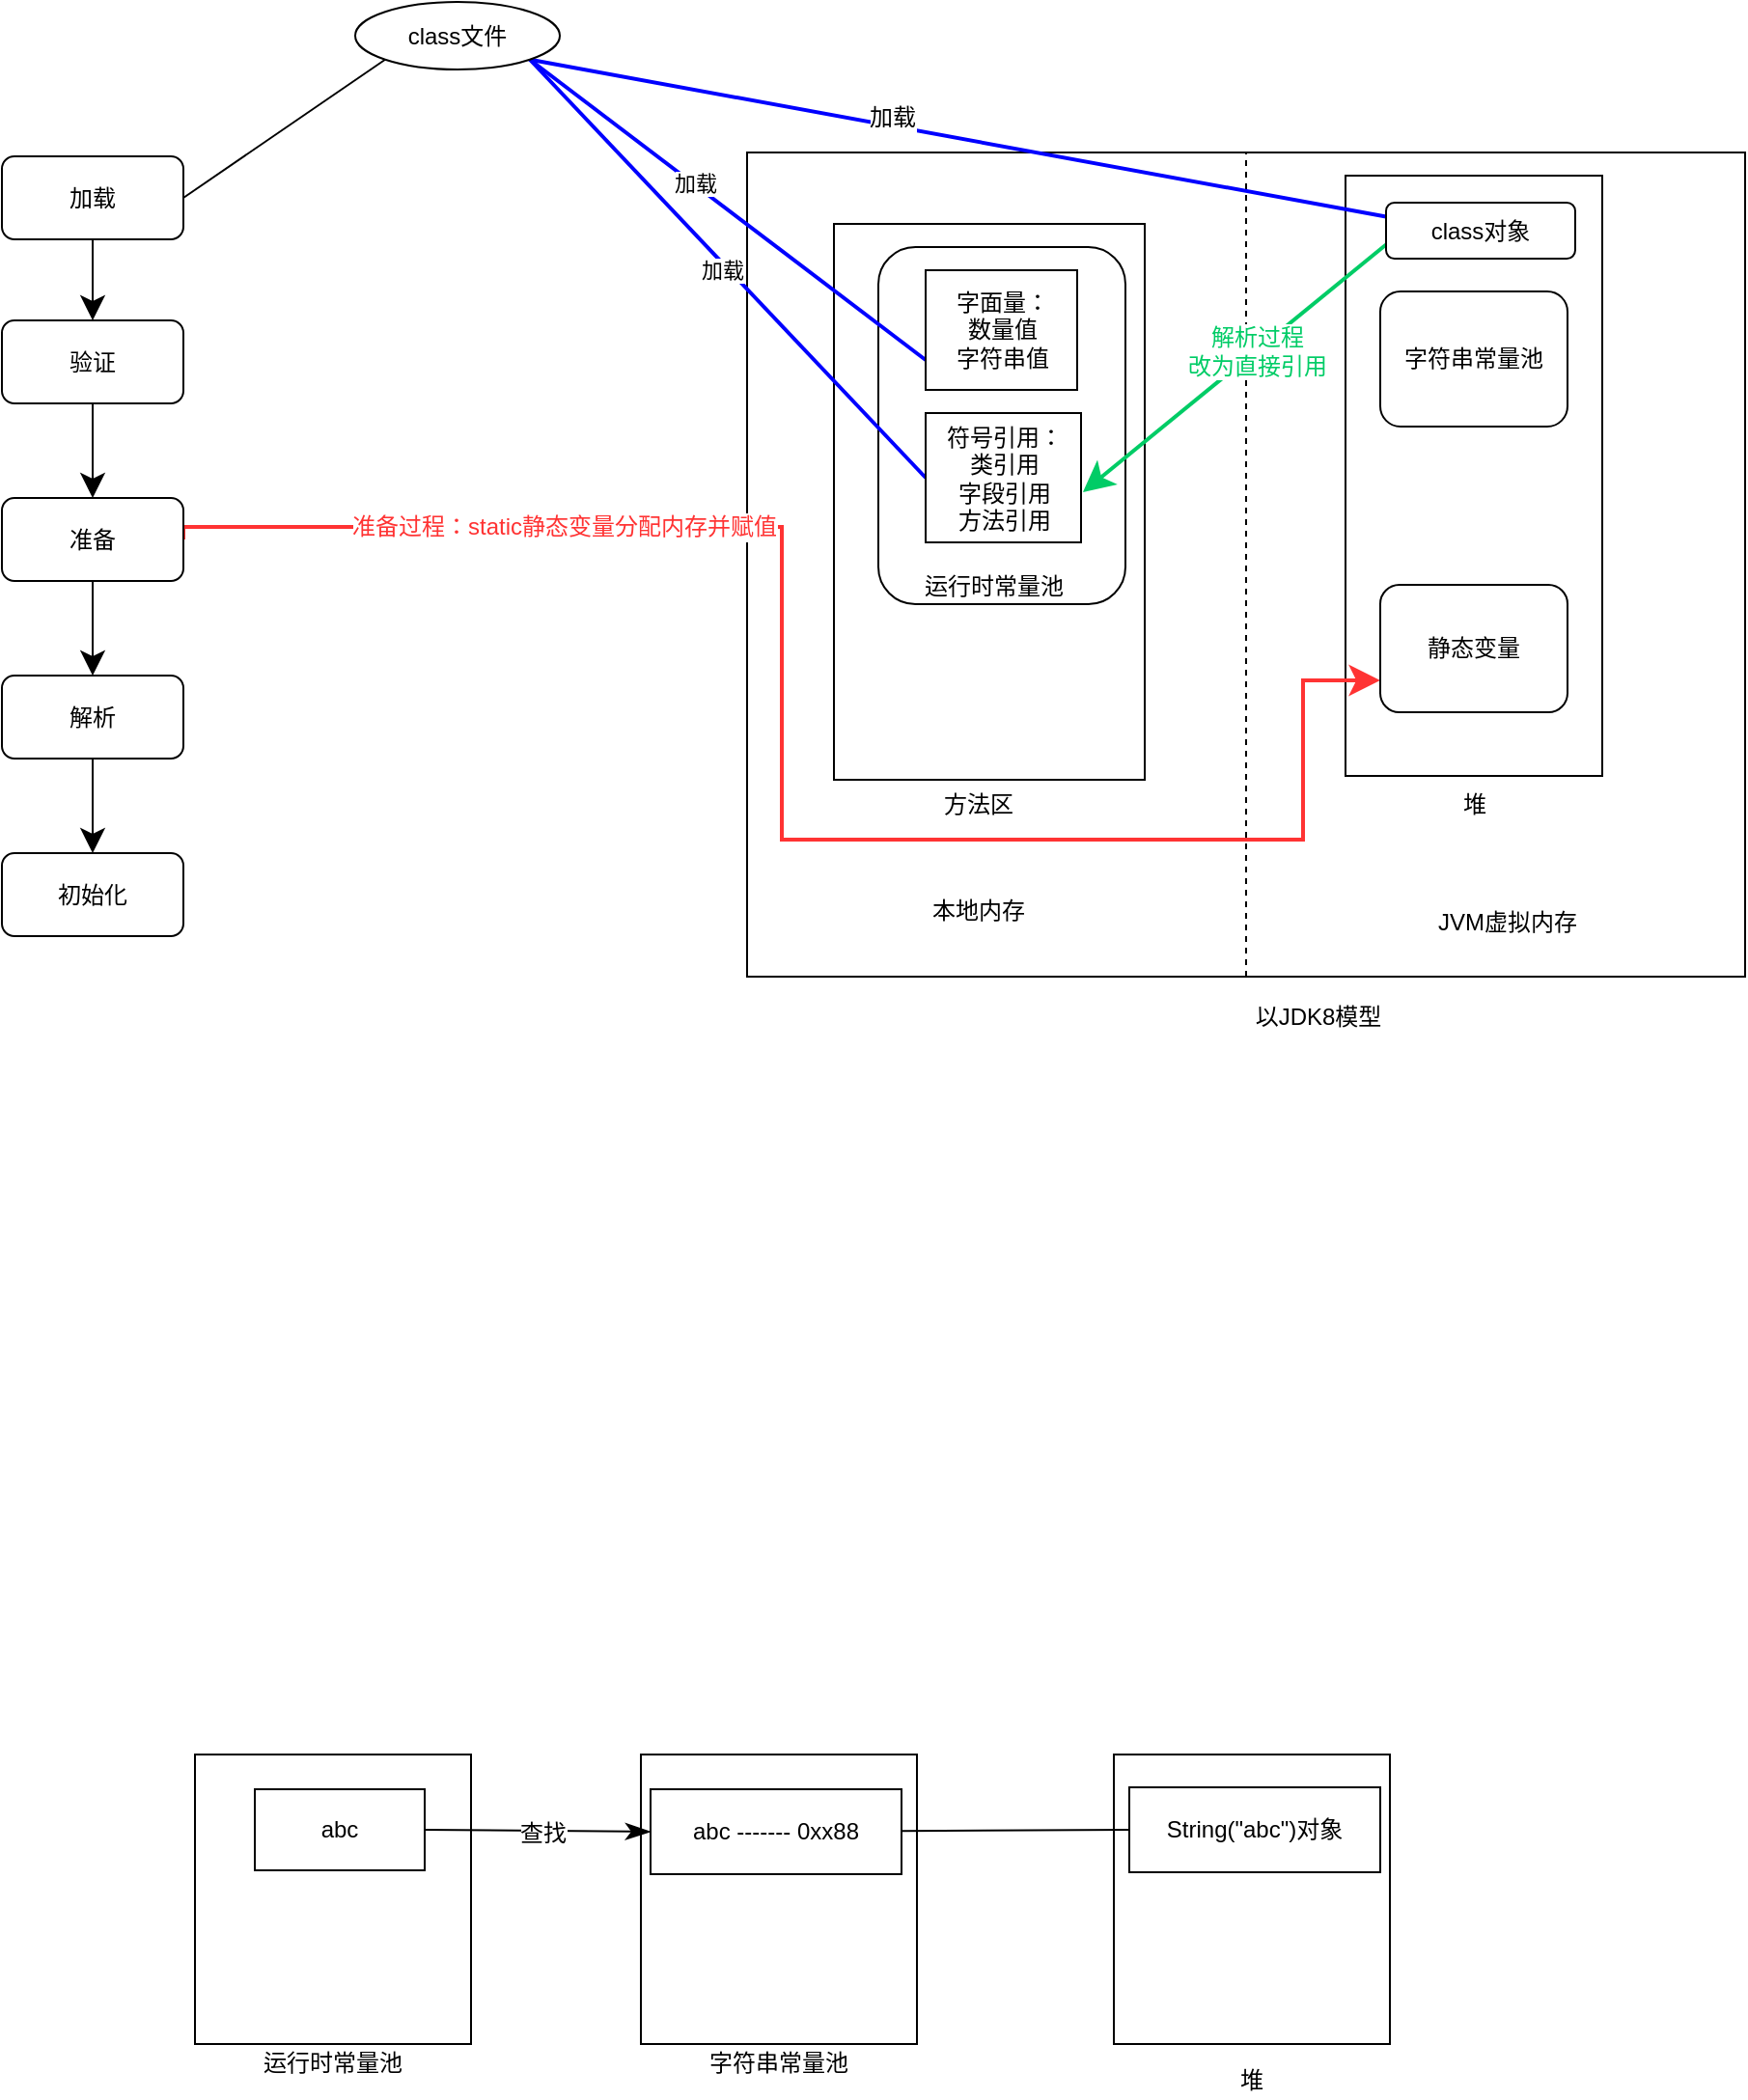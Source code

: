 <mxfile version="13.0.3" type="device"><diagram id="wopsWqUk4qdLGh1Xnm_r" name="Page-1"><mxGraphModel dx="1096" dy="860" grid="0" gridSize="10" guides="1" tooltips="1" connect="1" arrows="1" fold="1" page="1" pageScale="1" pageWidth="3300" pageHeight="4681" math="0" shadow="0"><root><mxCell id="0"/><mxCell id="1" parent="0"/><mxCell id="kdnvCbM5rP-LO6eIkd29-44" value="" style="rounded=0;whiteSpace=wrap;html=1;fontSize=12;fontColor=#FF3333;" vertex="1" parent="1"><mxGeometry x="361" y="989" width="143" height="150" as="geometry"/></mxCell><mxCell id="kdnvCbM5rP-LO6eIkd29-6" value="" style="rounded=0;whiteSpace=wrap;html=1;" vertex="1" parent="1"><mxGeometry x="416" y="159" width="517" height="427" as="geometry"/></mxCell><mxCell id="kdnvCbM5rP-LO6eIkd29-7" value="" style="rounded=0;whiteSpace=wrap;html=1;" vertex="1" parent="1"><mxGeometry x="726" y="171" width="133" height="311" as="geometry"/></mxCell><mxCell id="kdnvCbM5rP-LO6eIkd29-20" style="rounded=0;orthogonalLoop=1;jettySize=auto;html=1;exitX=1;exitY=0.5;exitDx=0;exitDy=0;entryX=0;entryY=1;entryDx=0;entryDy=0;endArrow=none;endFill=0;" edge="1" parent="1" source="kdnvCbM5rP-LO6eIkd29-1" target="kdnvCbM5rP-LO6eIkd29-19"><mxGeometry relative="1" as="geometry"/></mxCell><mxCell id="kdnvCbM5rP-LO6eIkd29-36" style="edgeStyle=none;rounded=0;jumpSize=12;orthogonalLoop=1;jettySize=auto;html=1;exitX=0.5;exitY=1;exitDx=0;exitDy=0;entryX=0.5;entryY=0;entryDx=0;entryDy=0;startSize=9;endArrow=classic;endFill=1;endSize=10;strokeColor=#000000;strokeWidth=1;fontSize=12;" edge="1" parent="1" source="kdnvCbM5rP-LO6eIkd29-1" target="kdnvCbM5rP-LO6eIkd29-2"><mxGeometry relative="1" as="geometry"/></mxCell><mxCell id="kdnvCbM5rP-LO6eIkd29-1" value="加载" style="rounded=1;whiteSpace=wrap;html=1;" vertex="1" parent="1"><mxGeometry x="30" y="161" width="94" height="43" as="geometry"/></mxCell><mxCell id="kdnvCbM5rP-LO6eIkd29-30" style="edgeStyle=orthogonalEdgeStyle;rounded=0;orthogonalLoop=1;jettySize=auto;html=1;exitX=1;exitY=0.5;exitDx=0;exitDy=0;entryX=0;entryY=0.75;entryDx=0;entryDy=0;endArrow=classic;endFill=1;strokeColor=#FF3333;endSize=10;startSize=9;jumpSize=12;strokeWidth=2;" edge="1" parent="1" source="kdnvCbM5rP-LO6eIkd29-3" target="kdnvCbM5rP-LO6eIkd29-10"><mxGeometry relative="1" as="geometry"><Array as="points"><mxPoint x="124" y="353"/><mxPoint x="434" y="353"/><mxPoint x="434" y="515"/><mxPoint x="704" y="515"/><mxPoint x="704" y="433"/></Array></mxGeometry></mxCell><mxCell id="kdnvCbM5rP-LO6eIkd29-31" value="准备过程：static静态变量分配内存并赋值" style="edgeLabel;html=1;align=center;verticalAlign=middle;resizable=0;points=[];fontSize=12;fontColor=#FF3333;" vertex="1" connectable="0" parent="kdnvCbM5rP-LO6eIkd29-30"><mxGeometry x="-0.533" relative="1" as="geometry"><mxPoint as="offset"/></mxGeometry></mxCell><mxCell id="kdnvCbM5rP-LO6eIkd29-37" style="edgeStyle=none;rounded=0;jumpSize=12;orthogonalLoop=1;jettySize=auto;html=1;exitX=0.5;exitY=1;exitDx=0;exitDy=0;startSize=9;endArrow=classic;endFill=1;endSize=10;strokeColor=#000000;strokeWidth=1;fontSize=12;" edge="1" parent="1" source="kdnvCbM5rP-LO6eIkd29-2" target="kdnvCbM5rP-LO6eIkd29-3"><mxGeometry relative="1" as="geometry"/></mxCell><mxCell id="kdnvCbM5rP-LO6eIkd29-2" value="验证" style="rounded=1;whiteSpace=wrap;html=1;" vertex="1" parent="1"><mxGeometry x="30" y="246" width="94" height="43" as="geometry"/></mxCell><mxCell id="kdnvCbM5rP-LO6eIkd29-38" style="edgeStyle=none;rounded=0;jumpSize=12;orthogonalLoop=1;jettySize=auto;html=1;exitX=0.5;exitY=1;exitDx=0;exitDy=0;startSize=9;endArrow=classic;endFill=1;endSize=10;strokeColor=#000000;strokeWidth=1;fontSize=12;" edge="1" parent="1" source="kdnvCbM5rP-LO6eIkd29-3" target="kdnvCbM5rP-LO6eIkd29-4"><mxGeometry relative="1" as="geometry"/></mxCell><mxCell id="kdnvCbM5rP-LO6eIkd29-3" value="准备" style="rounded=1;whiteSpace=wrap;html=1;" vertex="1" parent="1"><mxGeometry x="30" y="338" width="94" height="43" as="geometry"/></mxCell><mxCell id="kdnvCbM5rP-LO6eIkd29-39" style="edgeStyle=none;rounded=0;jumpSize=12;orthogonalLoop=1;jettySize=auto;html=1;exitX=0.5;exitY=1;exitDx=0;exitDy=0;startSize=9;endArrow=classic;endFill=1;endSize=10;strokeColor=#000000;strokeWidth=1;fontSize=12;" edge="1" parent="1" source="kdnvCbM5rP-LO6eIkd29-4" target="kdnvCbM5rP-LO6eIkd29-5"><mxGeometry relative="1" as="geometry"/></mxCell><mxCell id="kdnvCbM5rP-LO6eIkd29-4" value="解析" style="rounded=1;whiteSpace=wrap;html=1;" vertex="1" parent="1"><mxGeometry x="30" y="430" width="94" height="43" as="geometry"/></mxCell><mxCell id="kdnvCbM5rP-LO6eIkd29-5" value="初始化" style="rounded=1;whiteSpace=wrap;html=1;" vertex="1" parent="1"><mxGeometry x="30" y="522" width="94" height="43" as="geometry"/></mxCell><mxCell id="kdnvCbM5rP-LO6eIkd29-8" value="" style="rounded=0;whiteSpace=wrap;html=1;align=right;" vertex="1" parent="1"><mxGeometry x="461" y="196" width="161" height="288" as="geometry"/></mxCell><mxCell id="kdnvCbM5rP-LO6eIkd29-9" value="以JDK8模型" style="text;html=1;strokeColor=none;fillColor=none;align=center;verticalAlign=middle;whiteSpace=wrap;rounded=0;" vertex="1" parent="1"><mxGeometry x="646" y="597" width="132" height="19" as="geometry"/></mxCell><mxCell id="kdnvCbM5rP-LO6eIkd29-10" value="静态变量" style="rounded=1;whiteSpace=wrap;html=1;" vertex="1" parent="1"><mxGeometry x="744" y="383" width="97" height="66" as="geometry"/></mxCell><mxCell id="kdnvCbM5rP-LO6eIkd29-11" value="字符串常量池" style="rounded=1;whiteSpace=wrap;html=1;" vertex="1" parent="1"><mxGeometry x="744" y="231" width="97" height="70" as="geometry"/></mxCell><mxCell id="kdnvCbM5rP-LO6eIkd29-12" value="" style="rounded=1;whiteSpace=wrap;html=1;" vertex="1" parent="1"><mxGeometry x="484" y="208" width="128" height="185" as="geometry"/></mxCell><mxCell id="kdnvCbM5rP-LO6eIkd29-13" value="" style="endArrow=none;dashed=1;html=1;exitX=0.5;exitY=1;exitDx=0;exitDy=0;entryX=0.5;entryY=0;entryDx=0;entryDy=0;" edge="1" parent="1" source="kdnvCbM5rP-LO6eIkd29-6" target="kdnvCbM5rP-LO6eIkd29-6"><mxGeometry width="50" height="50" relative="1" as="geometry"><mxPoint x="657" y="114" as="sourcePoint"/><mxPoint x="707" y="64" as="targetPoint"/></mxGeometry></mxCell><mxCell id="kdnvCbM5rP-LO6eIkd29-14" value="本地内存" style="text;html=1;strokeColor=none;fillColor=none;align=center;verticalAlign=middle;whiteSpace=wrap;rounded=0;" vertex="1" parent="1"><mxGeometry x="504" y="542" width="64" height="20" as="geometry"/></mxCell><mxCell id="kdnvCbM5rP-LO6eIkd29-15" value="JVM虚拟内存" style="text;html=1;strokeColor=none;fillColor=none;align=center;verticalAlign=middle;whiteSpace=wrap;rounded=0;" vertex="1" parent="1"><mxGeometry x="764" y="547" width="92" height="21" as="geometry"/></mxCell><mxCell id="kdnvCbM5rP-LO6eIkd29-16" value="方法区" style="text;html=1;strokeColor=none;fillColor=none;align=center;verticalAlign=middle;whiteSpace=wrap;rounded=0;" vertex="1" parent="1"><mxGeometry x="516" y="487" width="40" height="20" as="geometry"/></mxCell><mxCell id="kdnvCbM5rP-LO6eIkd29-17" value="堆" style="text;html=1;strokeColor=none;fillColor=none;align=center;verticalAlign=middle;whiteSpace=wrap;rounded=0;" vertex="1" parent="1"><mxGeometry x="773" y="487" width="40" height="20" as="geometry"/></mxCell><mxCell id="kdnvCbM5rP-LO6eIkd29-21" style="edgeStyle=none;rounded=0;orthogonalLoop=1;jettySize=auto;html=1;exitX=1;exitY=1;exitDx=0;exitDy=0;entryX=0;entryY=0.75;entryDx=0;entryDy=0;endArrow=none;endFill=0;strokeColor=#0000FF;strokeWidth=2;" edge="1" parent="1" source="kdnvCbM5rP-LO6eIkd29-19" target="kdnvCbM5rP-LO6eIkd29-23"><mxGeometry relative="1" as="geometry"/></mxCell><mxCell id="kdnvCbM5rP-LO6eIkd29-22" value="加载" style="edgeLabel;html=1;align=center;verticalAlign=middle;resizable=0;points=[];" vertex="1" connectable="0" parent="kdnvCbM5rP-LO6eIkd29-21"><mxGeometry x="-0.172" y="1" relative="1" as="geometry"><mxPoint as="offset"/></mxGeometry></mxCell><mxCell id="kdnvCbM5rP-LO6eIkd29-28" style="edgeStyle=none;rounded=0;orthogonalLoop=1;jettySize=auto;html=1;exitX=1;exitY=1;exitDx=0;exitDy=0;entryX=0;entryY=0.5;entryDx=0;entryDy=0;endArrow=none;endFill=0;strokeColor=#0000FF;strokeWidth=2;" edge="1" parent="1" source="kdnvCbM5rP-LO6eIkd29-19" target="kdnvCbM5rP-LO6eIkd29-24"><mxGeometry relative="1" as="geometry"/></mxCell><mxCell id="kdnvCbM5rP-LO6eIkd29-29" value="加载" style="edgeLabel;html=1;align=center;verticalAlign=middle;resizable=0;points=[];" vertex="1" connectable="0" parent="kdnvCbM5rP-LO6eIkd29-28"><mxGeometry x="-0.014" y="-3" relative="1" as="geometry"><mxPoint as="offset"/></mxGeometry></mxCell><mxCell id="kdnvCbM5rP-LO6eIkd29-33" style="rounded=0;jumpSize=12;orthogonalLoop=1;jettySize=auto;html=1;exitX=1;exitY=1;exitDx=0;exitDy=0;entryX=0;entryY=0.25;entryDx=0;entryDy=0;startSize=9;endArrow=none;endFill=0;endSize=10;strokeColor=#0000FF;strokeWidth=2;fontSize=12;" edge="1" parent="1" source="kdnvCbM5rP-LO6eIkd29-19" target="kdnvCbM5rP-LO6eIkd29-32"><mxGeometry relative="1" as="geometry"/></mxCell><mxCell id="kdnvCbM5rP-LO6eIkd29-34" value="加载" style="edgeLabel;html=1;align=center;verticalAlign=middle;resizable=0;points=[];fontSize=12;" vertex="1" connectable="0" parent="kdnvCbM5rP-LO6eIkd29-33"><mxGeometry x="-0.159" y="4" relative="1" as="geometry"><mxPoint as="offset"/></mxGeometry></mxCell><mxCell id="kdnvCbM5rP-LO6eIkd29-19" value="class文件" style="ellipse;whiteSpace=wrap;html=1;" vertex="1" parent="1"><mxGeometry x="213" y="81" width="106" height="35" as="geometry"/></mxCell><mxCell id="kdnvCbM5rP-LO6eIkd29-23" value="字面量：&lt;br&gt;数量值&lt;br&gt;字符串值" style="rounded=0;whiteSpace=wrap;html=1;" vertex="1" parent="1"><mxGeometry x="508.5" y="220" width="78.5" height="62" as="geometry"/></mxCell><mxCell id="kdnvCbM5rP-LO6eIkd29-24" value="符号引用：&lt;br&gt;类引用&lt;br&gt;字段引用&lt;br&gt;方法引用" style="rounded=0;whiteSpace=wrap;html=1;" vertex="1" parent="1"><mxGeometry x="508.5" y="294" width="80.5" height="67" as="geometry"/></mxCell><mxCell id="kdnvCbM5rP-LO6eIkd29-27" value="运行时常量池" style="text;html=1;strokeColor=none;fillColor=none;align=center;verticalAlign=middle;whiteSpace=wrap;rounded=0;" vertex="1" parent="1"><mxGeometry x="504" y="371" width="80" height="25" as="geometry"/></mxCell><mxCell id="kdnvCbM5rP-LO6eIkd29-35" value="&lt;font color=&quot;#00cc66&quot;&gt;解析过程&lt;br&gt;改为直接引用&lt;/font&gt;" style="edgeStyle=none;rounded=0;jumpSize=12;orthogonalLoop=1;jettySize=auto;html=1;exitX=0;exitY=0.75;exitDx=0;exitDy=0;entryX=1.012;entryY=0.612;entryDx=0;entryDy=0;entryPerimeter=0;startSize=9;endArrow=classic;endFill=1;endSize=10;strokeColor=#00CC66;strokeWidth=2;fontSize=12;" edge="1" parent="1" source="kdnvCbM5rP-LO6eIkd29-32" target="kdnvCbM5rP-LO6eIkd29-24"><mxGeometry x="-0.143" relative="1" as="geometry"><mxPoint as="offset"/></mxGeometry></mxCell><mxCell id="kdnvCbM5rP-LO6eIkd29-32" value="class对象" style="rounded=1;whiteSpace=wrap;html=1;fontSize=12;" vertex="1" parent="1"><mxGeometry x="747" y="185" width="98" height="29" as="geometry"/></mxCell><mxCell id="kdnvCbM5rP-LO6eIkd29-40" value="" style="rounded=0;whiteSpace=wrap;html=1;fontSize=12;fontColor=#FF3333;" vertex="1" parent="1"><mxGeometry x="130" y="989" width="143" height="150" as="geometry"/></mxCell><mxCell id="kdnvCbM5rP-LO6eIkd29-50" style="edgeStyle=none;rounded=0;jumpSize=12;orthogonalLoop=1;jettySize=auto;html=1;exitX=1;exitY=0.5;exitDx=0;exitDy=0;entryX=0;entryY=0.5;entryDx=0;entryDy=0;startSize=9;endArrow=classicThin;endFill=1;endSize=10;strokeColor=#000000;strokeWidth=1;fontSize=12;fontColor=#FF3333;" edge="1" parent="1" source="kdnvCbM5rP-LO6eIkd29-41" target="kdnvCbM5rP-LO6eIkd29-45"><mxGeometry relative="1" as="geometry"/></mxCell><mxCell id="kdnvCbM5rP-LO6eIkd29-52" value="&lt;font color=&quot;#000000&quot;&gt;查找&lt;/font&gt;" style="edgeLabel;html=1;align=center;verticalAlign=middle;resizable=0;points=[];fontSize=12;fontColor=#FF3333;" vertex="1" connectable="0" parent="kdnvCbM5rP-LO6eIkd29-50"><mxGeometry x="0.043" y="-1" relative="1" as="geometry"><mxPoint as="offset"/></mxGeometry></mxCell><mxCell id="kdnvCbM5rP-LO6eIkd29-41" value="&lt;font color=&quot;#000000&quot;&gt;abc&lt;/font&gt;" style="rounded=0;whiteSpace=wrap;html=1;fontSize=12;fontColor=#FF3333;" vertex="1" parent="1"><mxGeometry x="161" y="1007" width="88" height="42" as="geometry"/></mxCell><mxCell id="kdnvCbM5rP-LO6eIkd29-42" value="&lt;font color=&quot;#000000&quot;&gt;运行时常量池&lt;/font&gt;" style="text;html=1;strokeColor=none;fillColor=none;align=center;verticalAlign=middle;whiteSpace=wrap;rounded=0;fontSize=12;fontColor=#FF3333;" vertex="1" parent="1"><mxGeometry x="157" y="1139" width="89" height="19" as="geometry"/></mxCell><mxCell id="kdnvCbM5rP-LO6eIkd29-45" value="&lt;font color=&quot;#000000&quot;&gt;abc ------- 0xx88&lt;/font&gt;" style="rounded=0;whiteSpace=wrap;html=1;fontSize=12;fontColor=#FF3333;" vertex="1" parent="1"><mxGeometry x="366" y="1007" width="130" height="44" as="geometry"/></mxCell><mxCell id="kdnvCbM5rP-LO6eIkd29-46" value="&lt;font color=&quot;#000000&quot;&gt;字符串常量池&lt;/font&gt;" style="text;html=1;strokeColor=none;fillColor=none;align=center;verticalAlign=middle;whiteSpace=wrap;rounded=0;fontSize=12;fontColor=#FF3333;" vertex="1" parent="1"><mxGeometry x="388" y="1139" width="89" height="19" as="geometry"/></mxCell><mxCell id="kdnvCbM5rP-LO6eIkd29-47" value="" style="rounded=0;whiteSpace=wrap;html=1;fontSize=12;fontColor=#FF3333;" vertex="1" parent="1"><mxGeometry x="606" y="989" width="143" height="150" as="geometry"/></mxCell><mxCell id="kdnvCbM5rP-LO6eIkd29-48" value="&lt;font color=&quot;#000000&quot;&gt;堆&lt;/font&gt;" style="text;html=1;strokeColor=none;fillColor=none;align=center;verticalAlign=middle;whiteSpace=wrap;rounded=0;fontSize=12;fontColor=#FF3333;" vertex="1" parent="1"><mxGeometry x="633" y="1148" width="89" height="19" as="geometry"/></mxCell><mxCell id="kdnvCbM5rP-LO6eIkd29-51" style="edgeStyle=none;rounded=0;jumpSize=12;orthogonalLoop=1;jettySize=auto;html=1;exitX=0;exitY=0.5;exitDx=0;exitDy=0;startSize=9;endArrow=none;endFill=0;endSize=10;strokeColor=#000000;strokeWidth=1;fontSize=12;fontColor=#FF3333;" edge="1" parent="1" source="kdnvCbM5rP-LO6eIkd29-49" target="kdnvCbM5rP-LO6eIkd29-45"><mxGeometry relative="1" as="geometry"/></mxCell><mxCell id="kdnvCbM5rP-LO6eIkd29-49" value="&lt;font color=&quot;#000000&quot;&gt;String(&quot;abc&quot;)对象&lt;/font&gt;" style="rounded=0;whiteSpace=wrap;html=1;fontSize=12;fontColor=#FF3333;" vertex="1" parent="1"><mxGeometry x="614" y="1006" width="130" height="44" as="geometry"/></mxCell></root></mxGraphModel></diagram></mxfile>